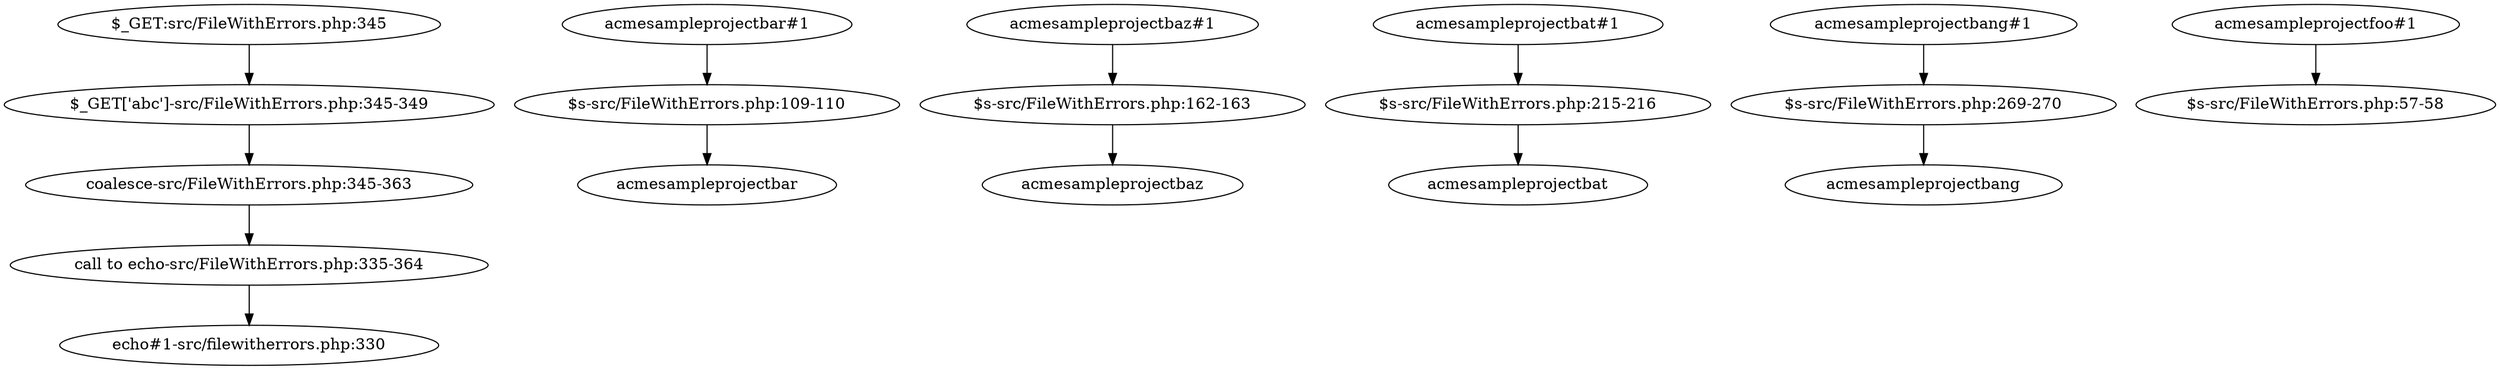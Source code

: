 digraph Taints {
	"$_GET:src/FileWithErrors.php:345" -> "$_GET['abc']-src/FileWithErrors.php:345-349"
	"$_GET['abc']-src/FileWithErrors.php:345-349" -> "coalesce-src/FileWithErrors.php:345-363"
	"$s-src/FileWithErrors.php:109-110" -> "acme\sampleproject\bar"
	"$s-src/FileWithErrors.php:162-163" -> "acme\sampleproject\baz"
	"$s-src/FileWithErrors.php:215-216" -> "acme\sampleproject\bat"
	"$s-src/FileWithErrors.php:269-270" -> "acme\sampleproject\bang"
	"acme\sampleproject\bang#1" -> "$s-src/FileWithErrors.php:269-270"
	"acme\sampleproject\bar#1" -> "$s-src/FileWithErrors.php:109-110"
	"acme\sampleproject\bat#1" -> "$s-src/FileWithErrors.php:215-216"
	"acme\sampleproject\baz#1" -> "$s-src/FileWithErrors.php:162-163"
	"acme\sampleproject\foo#1" -> "$s-src/FileWithErrors.php:57-58"
	"call to echo-src/FileWithErrors.php:335-364" -> "echo#1-src/filewitherrors.php:330"
	"coalesce-src/FileWithErrors.php:345-363" -> "call to echo-src/FileWithErrors.php:335-364"
}
